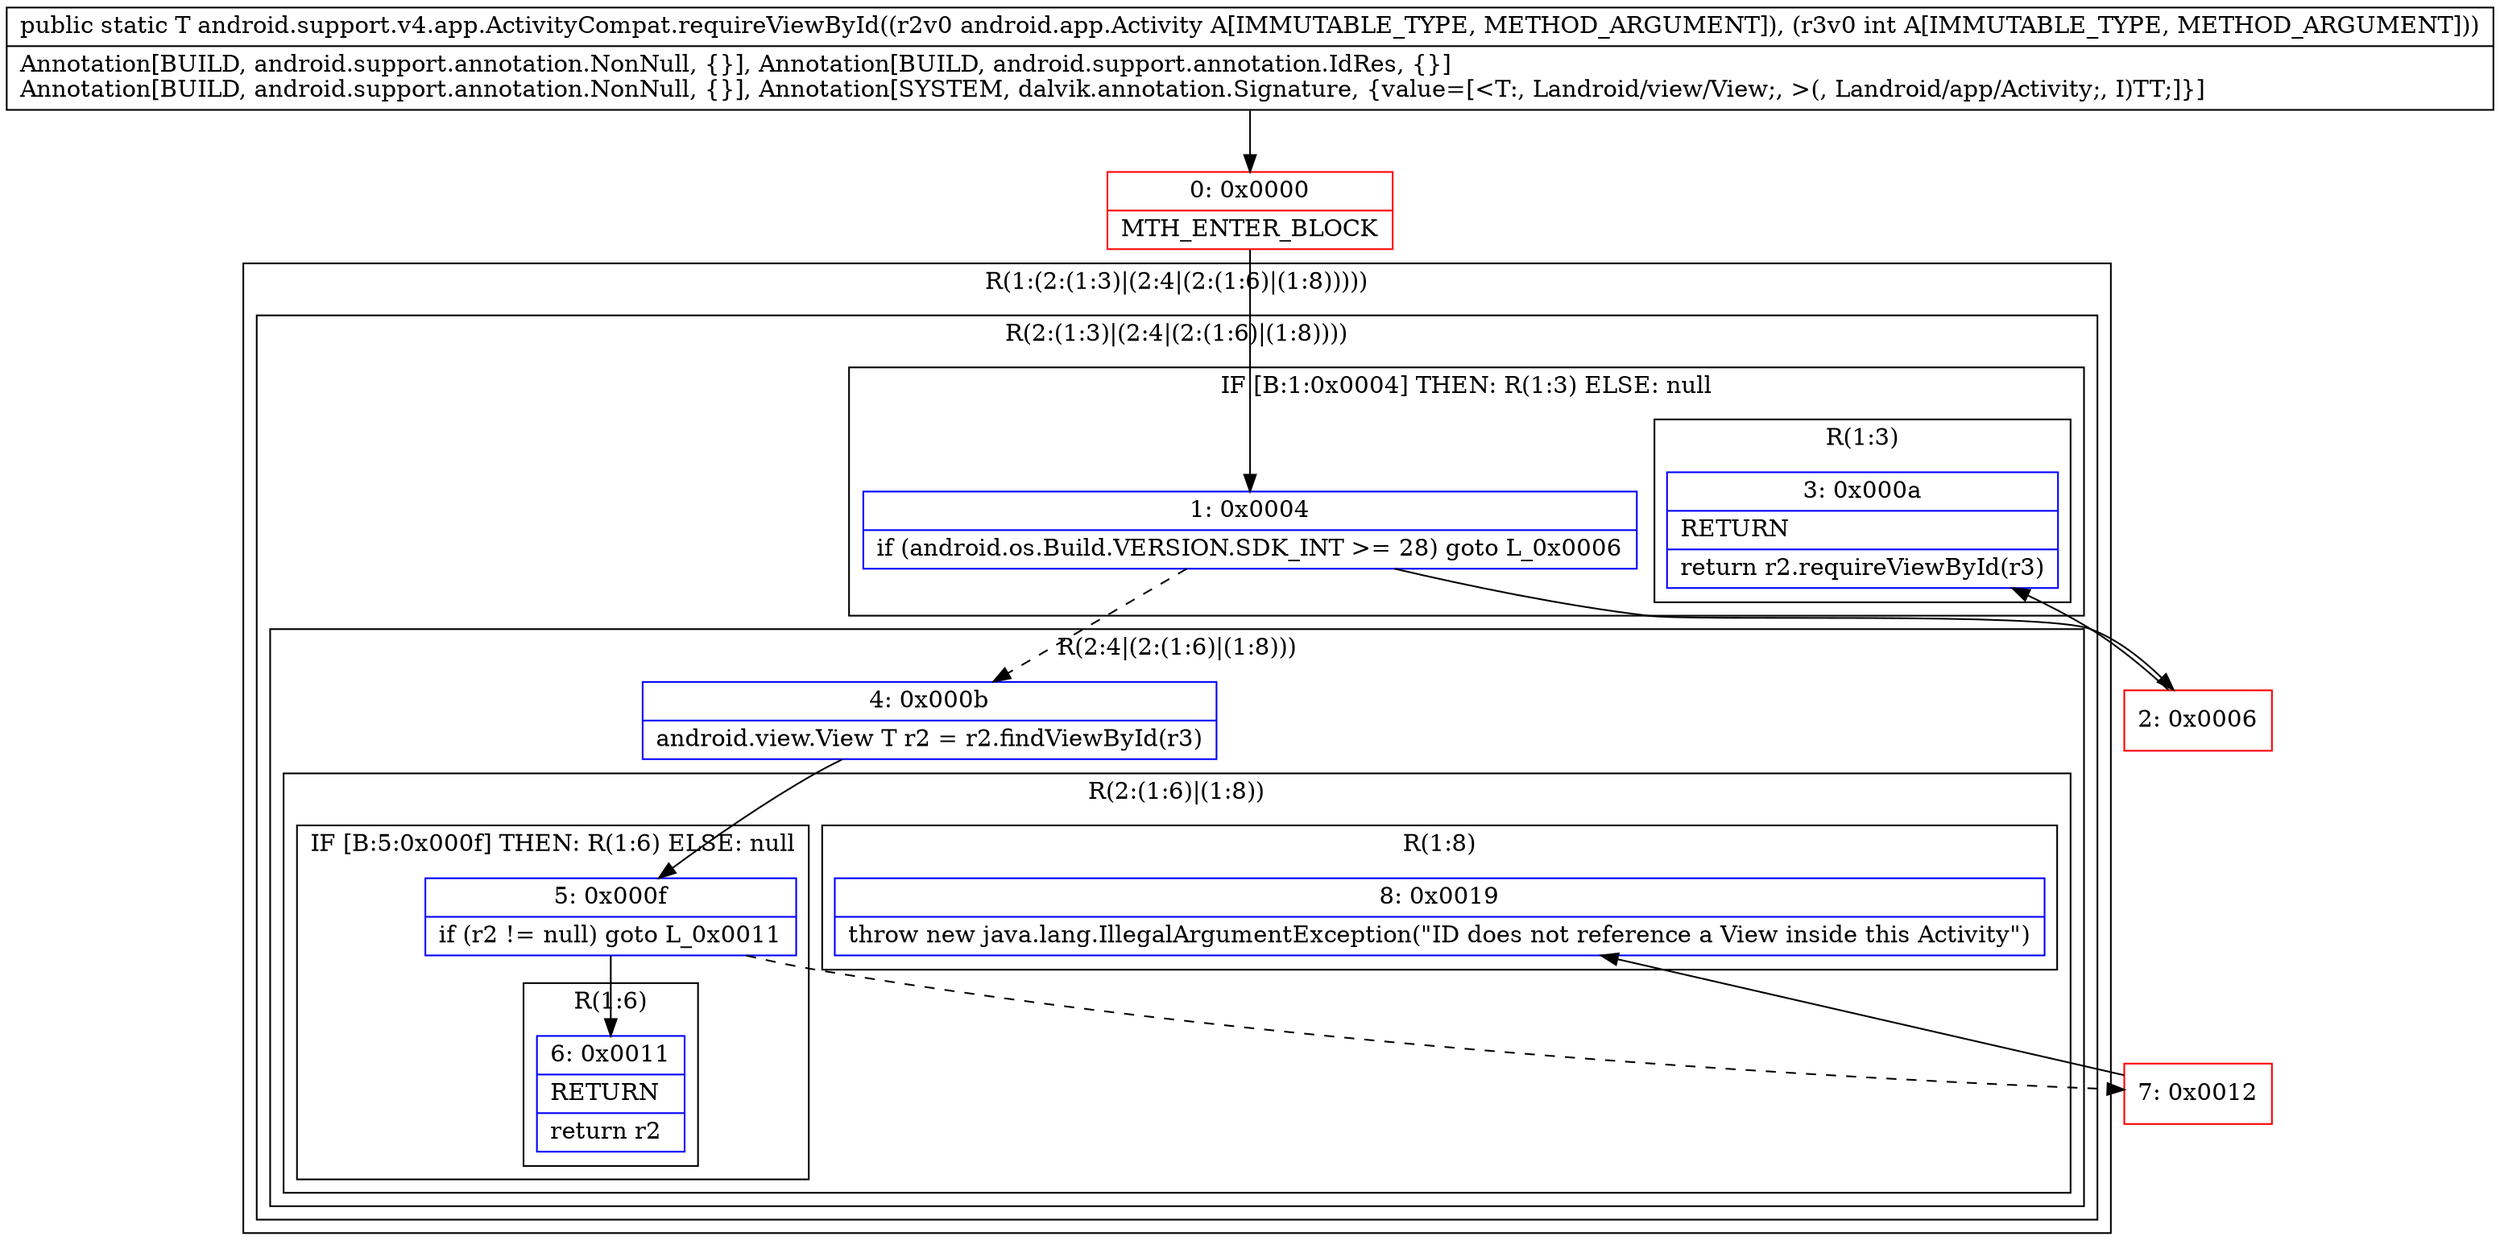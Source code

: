 digraph "CFG forandroid.support.v4.app.ActivityCompat.requireViewById(Landroid\/app\/Activity;I)Landroid\/view\/View;" {
subgraph cluster_Region_553819406 {
label = "R(1:(2:(1:3)|(2:4|(2:(1:6)|(1:8)))))";
node [shape=record,color=blue];
subgraph cluster_Region_1364241177 {
label = "R(2:(1:3)|(2:4|(2:(1:6)|(1:8))))";
node [shape=record,color=blue];
subgraph cluster_IfRegion_1496987472 {
label = "IF [B:1:0x0004] THEN: R(1:3) ELSE: null";
node [shape=record,color=blue];
Node_1 [shape=record,label="{1\:\ 0x0004|if (android.os.Build.VERSION.SDK_INT \>= 28) goto L_0x0006\l}"];
subgraph cluster_Region_44661296 {
label = "R(1:3)";
node [shape=record,color=blue];
Node_3 [shape=record,label="{3\:\ 0x000a|RETURN\l|return r2.requireViewById(r3)\l}"];
}
}
subgraph cluster_Region_1894577934 {
label = "R(2:4|(2:(1:6)|(1:8)))";
node [shape=record,color=blue];
Node_4 [shape=record,label="{4\:\ 0x000b|android.view.View T r2 = r2.findViewById(r3)\l}"];
subgraph cluster_Region_938900870 {
label = "R(2:(1:6)|(1:8))";
node [shape=record,color=blue];
subgraph cluster_IfRegion_371522530 {
label = "IF [B:5:0x000f] THEN: R(1:6) ELSE: null";
node [shape=record,color=blue];
Node_5 [shape=record,label="{5\:\ 0x000f|if (r2 != null) goto L_0x0011\l}"];
subgraph cluster_Region_2005249842 {
label = "R(1:6)";
node [shape=record,color=blue];
Node_6 [shape=record,label="{6\:\ 0x0011|RETURN\l|return r2\l}"];
}
}
subgraph cluster_Region_1672085506 {
label = "R(1:8)";
node [shape=record,color=blue];
Node_8 [shape=record,label="{8\:\ 0x0019|throw new java.lang.IllegalArgumentException(\"ID does not reference a View inside this Activity\")\l}"];
}
}
}
}
}
Node_0 [shape=record,color=red,label="{0\:\ 0x0000|MTH_ENTER_BLOCK\l}"];
Node_2 [shape=record,color=red,label="{2\:\ 0x0006}"];
Node_7 [shape=record,color=red,label="{7\:\ 0x0012}"];
MethodNode[shape=record,label="{public static T android.support.v4.app.ActivityCompat.requireViewById((r2v0 android.app.Activity A[IMMUTABLE_TYPE, METHOD_ARGUMENT]), (r3v0 int A[IMMUTABLE_TYPE, METHOD_ARGUMENT]))  | Annotation[BUILD, android.support.annotation.NonNull, \{\}], Annotation[BUILD, android.support.annotation.IdRes, \{\}]\lAnnotation[BUILD, android.support.annotation.NonNull, \{\}], Annotation[SYSTEM, dalvik.annotation.Signature, \{value=[\<T:, Landroid\/view\/View;, \>(, Landroid\/app\/Activity;, I)TT;]\}]\l}"];
MethodNode -> Node_0;
Node_1 -> Node_2;
Node_1 -> Node_4[style=dashed];
Node_4 -> Node_5;
Node_5 -> Node_6;
Node_5 -> Node_7[style=dashed];
Node_0 -> Node_1;
Node_2 -> Node_3;
Node_7 -> Node_8;
}

